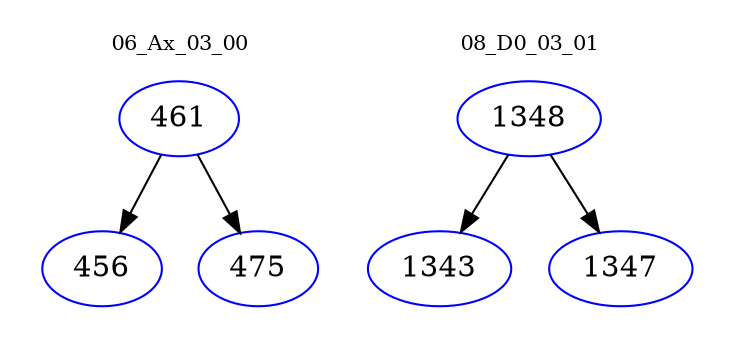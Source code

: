 digraph{
subgraph cluster_0 {
color = white
label = "06_Ax_03_00";
fontsize=10;
T0_461 [label="461", color="blue"]
T0_461 -> T0_456 [color="black"]
T0_456 [label="456", color="blue"]
T0_461 -> T0_475 [color="black"]
T0_475 [label="475", color="blue"]
}
subgraph cluster_1 {
color = white
label = "08_D0_03_01";
fontsize=10;
T1_1348 [label="1348", color="blue"]
T1_1348 -> T1_1343 [color="black"]
T1_1343 [label="1343", color="blue"]
T1_1348 -> T1_1347 [color="black"]
T1_1347 [label="1347", color="blue"]
}
}
